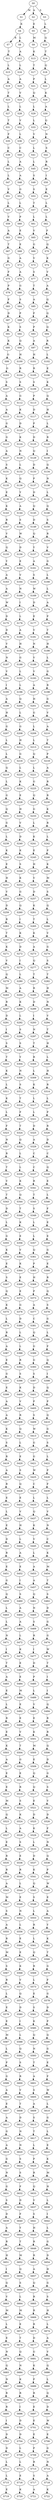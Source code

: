 strict digraph  {
	S0 -> S1 [ label = M ];
	S0 -> S2 [ label = A ];
	S0 -> S3 [ label = S ];
	S1 -> S4 [ label = K ];
	S2 -> S5 [ label = E ];
	S3 -> S6 [ label = L ];
	S4 -> S7 [ label = R ];
	S4 -> S8 [ label = L ];
	S5 -> S9 [ label = M ];
	S6 -> S10 [ label = Q ];
	S7 -> S11 [ label = T ];
	S8 -> S12 [ label = A ];
	S9 -> S13 [ label = K ];
	S10 -> S14 [ label = T ];
	S11 -> S15 [ label = L ];
	S12 -> S16 [ label = L ];
	S13 -> S17 [ label = T ];
	S14 -> S18 [ label = Q ];
	S15 -> S19 [ label = A ];
	S16 -> S20 [ label = A ];
	S17 -> S21 [ label = P ];
	S18 -> S22 [ label = L ];
	S19 -> S23 [ label = T ];
	S20 -> S24 [ label = V ];
	S21 -> S25 [ label = Q ];
	S22 -> S26 [ label = K ];
	S23 -> S27 [ label = L ];
	S24 -> S28 [ label = L ];
	S25 -> S29 [ label = L ];
	S26 -> S30 [ label = A ];
	S27 -> S31 [ label = T ];
	S28 -> S32 [ label = V ];
	S29 -> S33 [ label = L ];
	S30 -> S34 [ label = Q ];
	S31 -> S35 [ label = F ];
	S32 -> S36 [ label = L ];
	S33 -> S37 [ label = V ];
	S34 -> S38 [ label = N ];
	S35 -> S39 [ label = C ];
	S36 -> S40 [ label = C ];
	S37 -> S41 [ label = L ];
	S38 -> S42 [ label = S ];
	S39 -> S43 [ label = L ];
	S40 -> S44 [ label = A ];
	S41 -> S45 [ label = L ];
	S42 -> S46 [ label = R ];
	S43 -> S47 [ label = L ];
	S44 -> S48 [ label = A ];
	S45 -> S49 [ label = S ];
	S46 -> S50 [ label = I ];
	S47 -> S51 [ label = V ];
	S48 -> S52 [ label = G ];
	S49 -> S53 [ label = S ];
	S50 -> S54 [ label = E ];
	S51 -> S55 [ label = L ];
	S52 -> S56 [ label = L ];
	S53 -> S57 [ label = T ];
	S54 -> S58 [ label = L ];
	S55 -> S59 [ label = V ];
	S56 -> S60 [ label = P ];
	S57 -> S61 [ label = L ];
	S58 -> S62 [ label = L ];
	S59 -> S63 [ label = A ];
	S60 -> S64 [ label = E ];
	S61 -> S65 [ label = V ];
	S62 -> S66 [ label = F ];
	S63 -> S67 [ label = T ];
	S64 -> S68 [ label = E ];
	S65 -> S69 [ label = G ];
	S66 -> S70 [ label = Q ];
	S67 -> S71 [ label = G ];
	S68 -> S72 [ label = A ];
	S69 -> S73 [ label = V ];
	S70 -> S74 [ label = K ];
	S71 -> S75 [ label = F ];
	S72 -> S76 [ label = A ];
	S73 -> S77 [ label = S ];
	S74 -> S78 [ label = V ];
	S75 -> S79 [ label = P ];
	S76 -> S80 [ label = G ];
	S77 -> S81 [ label = T ];
	S78 -> S82 [ label = A ];
	S79 -> S83 [ label = F ];
	S80 -> S84 [ label = S ];
	S81 -> S85 [ label = A ];
	S82 -> S86 [ label = Q ];
	S83 -> S87 [ label = D ];
	S84 -> S88 [ label = P ];
	S85 -> S89 [ label = F ];
	S86 -> S90 [ label = Q ];
	S87 -> S91 [ label = K ];
	S88 -> S92 [ label = S ];
	S89 -> S93 [ label = P ];
	S90 -> S94 [ label = Q ];
	S91 -> S95 [ label = K ];
	S92 -> S96 [ label = Q ];
	S93 -> S97 [ label = A ];
	S94 -> S98 [ label = R ];
	S95 -> S99 [ label = G ];
	S96 -> S100 [ label = H ];
	S97 -> S101 [ label = H ];
	S98 -> S102 [ label = L ];
	S99 -> S103 [ label = G ];
	S100 -> S104 [ label = R ];
	S101 -> S105 [ label = R ];
	S102 -> S106 [ label = E ];
	S103 -> S107 [ label = S ];
	S104 -> S108 [ label = S ];
	S105 -> S109 [ label = S ];
	S106 -> S110 [ label = K ];
	S107 -> S111 [ label = A ];
	S108 -> S112 [ label = G ];
	S109 -> S113 [ label = P ];
	S110 -> S114 [ label = Q ];
	S111 -> S115 [ label = A ];
	S112 -> S116 [ label = K ];
	S113 -> S117 [ label = D ];
	S114 -> S118 [ label = H ];
	S115 -> S119 [ label = G ];
	S116 -> S120 [ label = D ];
	S117 -> S121 [ label = P ];
	S118 -> S122 [ label = L ];
	S119 -> S123 [ label = G ];
	S120 -> S124 [ label = K ];
	S121 -> S125 [ label = D ];
	S122 -> S126 [ label = R ];
	S123 -> S127 [ label = A ];
	S124 -> S128 [ label = N ];
	S125 -> S129 [ label = Q ];
	S126 -> S130 [ label = I ];
	S127 -> S131 [ label = S ];
	S128 -> S132 [ label = L ];
	S129 -> S133 [ label = D ];
	S130 -> S134 [ label = Q ];
	S131 -> S135 [ label = K ];
	S132 -> S136 [ label = Q ];
	S133 -> S137 [ label = P ];
	S134 -> S138 [ label = N ];
	S135 -> S139 [ label = E ];
	S136 -> S140 [ label = Y ];
	S137 -> S141 [ label = D ];
	S138 -> S142 [ label = L ];
	S139 -> S143 [ label = K ];
	S140 -> S144 [ label = A ];
	S141 -> S145 [ label = Q ];
	S142 -> S146 [ label = Q ];
	S143 -> S147 [ label = R ];
	S144 -> S148 [ label = S ];
	S145 -> S149 [ label = D ];
	S146 -> S150 [ label = S ];
	S147 -> S151 [ label = V ];
	S148 -> S152 [ label = W ];
	S149 -> S153 [ label = Q ];
	S150 -> S154 [ label = R ];
	S151 -> S155 [ label = Q ];
	S152 -> S156 [ label = D ];
	S153 -> S157 [ label = Y ];
	S154 -> S158 [ label = V ];
	S155 -> S159 [ label = Y ];
	S156 -> S160 [ label = E ];
	S157 -> S161 [ label = A ];
	S158 -> S162 [ label = G ];
	S159 -> S163 [ label = A ];
	S160 -> S164 [ label = V ];
	S161 -> S165 [ label = S ];
	S162 -> S166 [ label = L ];
	S163 -> S167 [ label = A ];
	S164 -> S168 [ label = N ];
	S165 -> S169 [ label = W ];
	S166 -> S170 [ label = L ];
	S167 -> S171 [ label = W ];
	S168 -> S172 [ label = I ];
	S169 -> S173 [ label = D ];
	S170 -> S174 [ label = A ];
	S171 -> S175 [ label = D ];
	S172 -> S176 [ label = L ];
	S173 -> S177 [ label = E ];
	S174 -> S178 [ label = P ];
	S175 -> S179 [ label = D ];
	S176 -> S180 [ label = A ];
	S177 -> S181 [ label = V ];
	S178 -> S182 [ label = T ];
	S179 -> S183 [ label = V ];
	S180 -> S184 [ label = H ];
	S181 -> S185 [ label = N ];
	S182 -> S186 [ label = H ];
	S183 -> S187 [ label = N ];
	S184 -> S188 [ label = G ];
	S185 -> S189 [ label = V ];
	S186 -> S190 [ label = L ];
	S187 -> S191 [ label = V ];
	S188 -> S192 [ label = L ];
	S189 -> S193 [ label = V ];
	S190 -> S194 [ label = G ];
	S191 -> S195 [ label = I ];
	S192 -> S196 [ label = L ];
	S193 -> S197 [ label = A ];
	S194 -> S198 [ label = R ];
	S195 -> S199 [ label = A ];
	S196 -> S200 [ label = Q ];
	S197 -> S201 [ label = H ];
	S198 -> S202 [ label = G ];
	S199 -> S203 [ label = H ];
	S200 -> S204 [ label = L ];
	S201 -> S205 [ label = G ];
	S202 -> S206 [ label = V ];
	S203 -> S207 [ label = G ];
	S204 -> S208 [ label = G ];
	S205 -> S209 [ label = L ];
	S206 -> S210 [ label = A ];
	S207 -> S211 [ label = L ];
	S208 -> S212 [ label = H ];
	S209 -> S213 [ label = L ];
	S210 -> S214 [ label = T ];
	S211 -> S215 [ label = L ];
	S212 -> S216 [ label = G ];
	S213 -> S217 [ label = Q ];
	S214 -> S218 [ label = P ];
	S215 -> S219 [ label = Q ];
	S216 -> S220 [ label = L ];
	S217 -> S221 [ label = L ];
	S218 -> S222 [ label = A ];
	S219 -> S223 [ label = L ];
	S220 -> S224 [ label = K ];
	S221 -> S225 [ label = G ];
	S222 -> S226 [ label = R ];
	S223 -> S227 [ label = G ];
	S224 -> S228 [ label = E ];
	S225 -> S229 [ label = Q ];
	S226 -> S230 [ label = R ];
	S227 -> S231 [ label = Q ];
	S228 -> S232 [ label = H ];
	S229 -> S233 [ label = G ];
	S230 -> S234 [ label = K ];
	S231 -> S235 [ label = G ];
	S232 -> S236 [ label = V ];
	S233 -> S237 [ label = L ];
	S234 -> S238 [ label = R ];
	S235 -> S239 [ label = L ];
	S236 -> S240 [ label = D ];
	S237 -> S241 [ label = K ];
	S238 -> S242 [ label = L ];
	S239 -> S243 [ label = K ];
	S240 -> S244 [ label = K ];
	S241 -> S245 [ label = E ];
	S242 -> S246 [ label = P ];
	S243 -> S247 [ label = E ];
	S244 -> S248 [ label = S ];
	S245 -> S249 [ label = H ];
	S246 -> S250 [ label = K ];
	S247 -> S251 [ label = H ];
	S248 -> S252 [ label = K ];
	S249 -> S253 [ label = V ];
	S250 -> S254 [ label = M ];
	S251 -> S255 [ label = V ];
	S252 -> S256 [ label = G ];
	S253 -> S257 [ label = D ];
	S254 -> S258 [ label = S ];
	S255 -> S259 [ label = D ];
	S256 -> S260 [ label = Q ];
	S257 -> S261 [ label = K ];
	S258 -> S262 [ label = Q ];
	S259 -> S263 [ label = R ];
	S260 -> S264 [ label = I ];
	S261 -> S265 [ label = T ];
	S262 -> S266 [ label = L ];
	S263 -> S267 [ label = T ];
	S264 -> S268 [ label = K ];
	S265 -> S269 [ label = K ];
	S266 -> S270 [ label = V ];
	S267 -> S271 [ label = K ];
	S268 -> S272 [ label = D ];
	S269 -> S273 [ label = A ];
	S270 -> S274 [ label = G ];
	S271 -> S275 [ label = V ];
	S272 -> S276 [ label = I ];
	S273 -> S277 [ label = Q ];
	S274 -> S278 [ label = S ];
	S275 -> S279 [ label = Q ];
	S276 -> S280 [ label = L ];
	S277 -> S281 [ label = T ];
	S278 -> S282 [ label = T ];
	S279 -> S283 [ label = M ];
	S280 -> S284 [ label = A ];
	S281 -> S285 [ label = R ];
	S282 -> S286 [ label = H ];
	S283 -> S287 [ label = R ];
	S284 -> S288 [ label = K ];
	S285 -> S289 [ label = D ];
	S286 -> S290 [ label = N ];
	S287 -> S291 [ label = D ];
	S288 -> S292 [ label = L ];
	S289 -> S293 [ label = I ];
	S290 -> S294 [ label = V ];
	S291 -> S295 [ label = I ];
	S292 -> S296 [ label = S ];
	S293 -> S297 [ label = N ];
	S294 -> S298 [ label = T ];
	S295 -> S299 [ label = S ];
	S296 -> S300 [ label = S ];
	S297 -> S301 [ label = T ];
	S298 -> S302 [ label = H ];
	S299 -> S303 [ label = T ];
	S300 -> S304 [ label = Y ];
	S301 -> S305 [ label = R ];
	S302 -> S306 [ label = L ];
	S303 -> S307 [ label = K ];
	S304 -> S308 [ label = N ];
	S305 -> S309 [ label = L ];
	S306 -> S310 [ label = H ];
	S307 -> S311 [ label = L ];
	S308 -> S312 [ label = S ];
	S309 -> S313 [ label = K ];
	S310 -> S314 [ label = R ];
	S311 -> S315 [ label = K ];
	S312 -> S316 [ label = T ];
	S313 -> S317 [ label = L ];
	S314 -> S318 [ label = L ];
	S315 -> S319 [ label = L ];
	S316 -> S320 [ label = F ];
	S317 -> S321 [ label = L ];
	S318 -> S322 [ label = P ];
	S319 -> S323 [ label = F ];
	S320 -> S324 [ label = T ];
	S321 -> S325 [ label = D ];
	S322 -> S326 [ label = R ];
	S323 -> S327 [ label = N ];
	S324 -> S328 [ label = Q ];
	S325 -> S329 [ label = A ];
	S326 -> S330 [ label = D ];
	S327 -> S331 [ label = R ];
	S328 -> S332 [ label = L ];
	S329 -> S333 [ label = C ];
	S330 -> S334 [ label = C ];
	S331 -> S335 [ label = T ];
	S332 -> S336 [ label = L ];
	S333 -> S337 [ label = C ];
	S334 -> S338 [ label = Q ];
	S335 -> S339 [ label = V ];
	S336 -> S340 [ label = K ];
	S337 -> S341 [ label = R ];
	S338 -> S342 [ label = E ];
	S339 -> S343 [ label = T ];
	S340 -> S344 [ label = Q ];
	S341 -> S345 [ label = T ];
	S342 -> S346 [ label = L ];
	S343 -> S347 [ label = D ];
	S344 -> S348 [ label = T ];
	S345 -> S349 [ label = S ];
	S346 -> S350 [ label = F ];
	S347 -> S351 [ label = L ];
	S348 -> S352 [ label = K ];
	S349 -> S353 [ label = L ];
	S350 -> S354 [ label = E ];
	S351 -> S355 [ label = G ];
	S352 -> S356 [ label = E ];
	S353 -> S357 [ label = L ];
	S354 -> S358 [ label = E ];
	S355 -> S359 [ label = K ];
	S356 -> S360 [ label = V ];
	S357 -> S361 [ label = Q ];
	S358 -> S362 [ label = G ];
	S359 -> S363 [ label = E ];
	S360 -> S364 [ label = K ];
	S361 -> S365 [ label = P ];
	S362 -> S366 [ label = E ];
	S363 -> S367 [ label = S ];
	S364 -> S368 [ label = E ];
	S365 -> S369 [ label = H ];
	S366 -> S370 [ label = R ];
	S367 -> S371 [ label = Q ];
	S368 -> S372 [ label = E ];
	S369 -> S373 [ label = P ];
	S370 -> S374 [ label = Q ];
	S371 -> S375 [ label = K ];
	S372 -> S376 [ label = G ];
	S373 -> S377 [ label = A ];
	S374 -> S378 [ label = S ];
	S375 -> S379 [ label = L ];
	S376 -> S380 [ label = D ];
	S377 -> S381 [ label = C ];
	S378 -> S382 [ label = G ];
	S379 -> S383 [ label = R ];
	S380 -> S384 [ label = L ];
	S381 -> S385 [ label = Q ];
	S382 -> S386 [ label = L ];
	S383 -> S387 [ label = A ];
	S384 -> S388 [ label = L ];
	S385 -> S389 [ label = G ];
	S386 -> S390 [ label = F ];
	S387 -> S391 [ label = E ];
	S388 -> S392 [ label = R ];
	S389 -> S393 [ label = G ];
	S390 -> S394 [ label = Q ];
	S391 -> S395 [ label = G ];
	S392 -> S396 [ label = S ];
	S393 -> S397 [ label = S ];
	S394 -> S398 [ label = I ];
	S395 -> S399 [ label = E ];
	S396 -> S400 [ label = K ];
	S397 -> S401 [ label = D ];
	S398 -> S402 [ label = Q ];
	S399 -> S403 [ label = A ];
	S400 -> S404 [ label = V ];
	S401 -> S405 [ label = P ];
	S402 -> S406 [ label = P ];
	S403 -> S407 [ label = A ];
	S404 -> S408 [ label = R ];
	S405 -> S409 [ label = S ];
	S406 -> S410 [ label = Q ];
	S407 -> S411 [ label = K ];
	S408 -> S412 [ label = Q ];
	S409 -> S413 [ label = W ];
	S410 -> S414 [ label = G ];
	S411 -> S415 [ label = S ];
	S412 -> S416 [ label = L ];
	S413 -> S417 [ label = G ];
	S414 -> S418 [ label = S ];
	S415 -> S419 [ label = R ];
	S416 -> S420 [ label = E ];
	S417 -> S421 [ label = G ];
	S418 -> S422 [ label = L ];
	S419 -> S423 [ label = A ];
	S420 -> S424 [ label = S ];
	S421 -> S425 [ label = W ];
	S422 -> S426 [ label = P ];
	S423 -> S427 [ label = R ];
	S424 -> S428 [ label = Q ];
	S425 -> S429 [ label = C ];
	S426 -> S430 [ label = F ];
	S427 -> S431 [ label = E ];
	S428 -> S432 [ label = E ];
	S429 -> S433 [ label = L ];
	S430 -> S434 [ label = L ];
	S431 -> S435 [ label = L ];
	S432 -> S436 [ label = V ];
	S433 -> S437 [ label = Q ];
	S434 -> S438 [ label = V ];
	S435 -> S439 [ label = E ];
	S436 -> S440 [ label = H ];
	S437 -> S441 [ label = K ];
	S438 -> S442 [ label = N ];
	S439 -> S443 [ label = D ];
	S440 -> S444 [ label = L ];
	S441 -> S445 [ label = V ];
	S442 -> S446 [ label = C ];
	S443 -> S447 [ label = R ];
	S444 -> S448 [ label = A ];
	S445 -> S449 [ label = L ];
	S446 -> S450 [ label = K ];
	S447 -> S451 [ label = E ];
	S448 -> S452 [ label = E ];
	S449 -> S453 [ label = A ];
	S450 -> S454 [ label = M ];
	S451 -> S455 [ label = G ];
	S452 -> S456 [ label = I ];
	S453 -> S457 [ label = A ];
	S454 -> S458 [ label = T ];
	S455 -> S459 [ label = Q ];
	S456 -> S460 [ label = S ];
	S457 -> S461 [ label = Q ];
	S458 -> S462 [ label = S ];
	S459 -> S463 [ label = L ];
	S460 -> S464 [ label = A ];
	S461 -> S465 [ label = N ];
	S462 -> S466 [ label = D ];
	S463 -> S467 [ label = L ];
	S464 -> S468 [ label = A ];
	S465 -> S469 [ label = S ];
	S466 -> S470 [ label = G ];
	S467 -> S471 [ label = N ];
	S468 -> S472 [ label = L ];
	S469 -> S473 [ label = R ];
	S470 -> S474 [ label = G ];
	S471 -> S475 [ label = I ];
	S472 -> S476 [ label = K ];
	S473 -> S477 [ label = I ];
	S474 -> S478 [ label = W ];
	S475 -> S479 [ label = T ];
	S476 -> S480 [ label = E ];
	S477 -> S481 [ label = D ];
	S478 -> S482 [ label = T ];
	S479 -> S483 [ label = A ];
	S480 -> S484 [ label = E ];
	S481 -> S485 [ label = P ];
	S482 -> S486 [ label = I ];
	S483 -> S487 [ label = E ];
	S484 -> S488 [ label = M ];
	S485 -> S489 [ label = L ];
	S486 -> S490 [ label = I ];
	S487 -> S491 [ label = L ];
	S488 -> S492 [ label = E ];
	S489 -> S493 [ label = V ];
	S490 -> S494 [ label = Q ];
	S491 -> S495 [ label = R ];
	S492 -> S496 [ label = E ];
	S493 -> S497 [ label = E ];
	S494 -> S498 [ label = R ];
	S495 -> S499 [ label = E ];
	S496 -> S500 [ label = V ];
	S497 -> S501 [ label = K ];
	S498 -> S502 [ label = R ];
	S499 -> S503 [ label = K ];
	S500 -> S504 [ label = T ];
	S501 -> S505 [ label = M ];
	S502 -> S506 [ label = Q ];
	S503 -> S507 [ label = A ];
	S504 -> S508 [ label = G ];
	S505 -> S509 [ label = E ];
	S506 -> S510 [ label = D ];
	S507 -> S511 [ label = E ];
	S508 -> S512 [ label = E ];
	S509 -> S513 [ label = Q ];
	S510 -> S514 [ label = G ];
	S511 -> S515 [ label = E ];
	S512 -> S516 [ label = R ];
	S513 -> S517 [ label = Q ];
	S514 -> S518 [ label = S ];
	S515 -> S519 [ label = M ];
	S516 -> S520 [ label = S ];
	S517 -> S521 [ label = E ];
	S518 -> S522 [ label = V ];
	S519 -> S523 [ label = Q ];
	S520 -> S524 [ label = K ];
	S521 -> S525 [ label = D ];
	S522 -> S526 [ label = D ];
	S523 -> S527 [ label = L ];
	S524 -> S528 [ label = A ];
	S525 -> S529 [ label = K ];
	S526 -> S530 [ label = F ];
	S527 -> S531 [ label = E ];
	S528 -> S532 [ label = S ];
	S529 -> S533 [ label = L ];
	S530 -> S534 [ label = N ];
	S531 -> S535 [ label = R ];
	S532 -> S536 [ label = E ];
	S533 -> S537 [ label = D ];
	S534 -> S538 [ label = Q ];
	S535 -> S539 [ label = R ];
	S536 -> S540 [ label = R ];
	S537 -> S541 [ label = K ];
	S538 -> S542 [ label = P ];
	S539 -> S543 [ label = A ];
	S540 -> S544 [ label = L ];
	S541 -> S545 [ label = Q ];
	S542 -> S546 [ label = W ];
	S543 -> S547 [ label = M ];
	S544 -> S548 [ label = E ];
	S545 -> S549 [ label = S ];
	S546 -> S550 [ label = E ];
	S547 -> S551 [ label = S ];
	S548 -> S552 [ label = N ];
	S549 -> S553 [ label = L ];
	S550 -> S554 [ label = A ];
	S551 -> S555 [ label = A ];
	S552 -> S556 [ label = L ];
	S553 -> S557 [ label = R ];
	S554 -> S558 [ label = Y ];
	S555 -> S559 [ label = R ];
	S556 -> S560 [ label = E ];
	S557 -> S561 [ label = L ];
	S558 -> S562 [ label = K ];
	S559 -> S563 [ label = M ];
	S560 -> S564 [ label = E ];
	S561 -> S565 [ label = Q ];
	S562 -> S566 [ label = T ];
	S563 -> S567 [ label = S ];
	S564 -> S568 [ label = K ];
	S565 -> S569 [ label = R ];
	S566 -> S570 [ label = G ];
	S567 -> S571 [ label = R ];
	S568 -> S572 [ label = V ];
	S569 -> S573 [ label = L ];
	S570 -> S574 [ label = F ];
	S571 -> S575 [ label = L ];
	S572 -> S576 [ label = Q ];
	S573 -> S577 [ label = E ];
	S574 -> S578 [ label = G ];
	S575 -> S579 [ label = E ];
	S576 -> S580 [ label = D ];
	S577 -> S581 [ label = S ];
	S578 -> S582 [ label = D ];
	S579 -> S583 [ label = E ];
	S580 -> S584 [ label = I ];
	S581 -> S585 [ label = K ];
	S582 -> S586 [ label = P ];
	S583 -> S587 [ label = M ];
	S584 -> S588 [ label = L ];
	S585 -> S589 [ label = Q ];
	S586 -> S590 [ label = Q ];
	S587 -> S591 [ label = L ];
	S588 -> S592 [ label = Q ];
	S589 -> S593 [ label = N ];
	S590 -> S594 [ label = G ];
	S591 -> S595 [ label = P ];
	S592 -> S596 [ label = S ];
	S593 -> S597 [ label = T ];
	S594 -> S598 [ label = E ];
	S595 -> S599 [ label = G ];
	S596 -> S600 [ label = R ];
	S597 -> S601 [ label = A ];
	S598 -> S602 [ label = F ];
	S599 -> S603 [ label = A ];
	S600 -> S604 [ label = V ];
	S601 -> S605 [ label = S ];
	S602 -> S606 [ label = W ];
	S603 -> S607 [ label = E ];
	S604 -> S608 [ label = T ];
	S605 -> S609 [ label = A ];
	S606 -> S610 [ label = L ];
	S607 -> S611 [ label = A ];
	S608 -> S612 [ label = D ];
	S609 -> S613 [ label = S ];
	S610 -> S614 [ label = G ];
	S611 -> S615 [ label = G ];
	S612 -> S616 [ label = N ];
	S613 -> S617 [ label = T ];
	S614 -> S618 [ label = L ];
	S615 -> S619 [ label = A ];
	S616 -> S620 [ label = N ];
	S617 -> S621 [ label = L ];
	S618 -> S622 [ label = E ];
	S619 -> S623 [ label = G ];
	S620 -> S624 [ label = S ];
	S621 -> S625 [ label = P ];
	S622 -> S626 [ label = K ];
	S623 -> S627 [ label = N ];
	S624 -> S628 [ label = S ];
	S625 -> S629 [ label = R ];
	S626 -> S630 [ label = M ];
	S627 -> S631 [ label = G ];
	S628 -> S632 [ label = F ];
	S629 -> S633 [ label = Q ];
	S630 -> S634 [ label = H ];
	S631 -> S635 [ label = S ];
	S632 -> S636 [ label = D ];
	S633 -> S637 [ label = V ];
	S634 -> S638 [ label = L ];
	S635 -> S639 [ label = D ];
	S636 -> S640 [ label = F ];
	S637 -> S641 [ label = S ];
	S638 -> S642 [ label = I ];
	S639 -> S643 [ label = A ];
	S640 -> S644 [ label = Y ];
	S641 -> S645 [ label = H ];
	S642 -> S646 [ label = L ];
	S643 -> S647 [ label = R ];
	S644 -> S648 [ label = T ];
	S645 -> S649 [ label = R ];
	S646 -> S650 [ label = G ];
	S647 -> S651 [ label = H ];
	S648 -> S652 [ label = M ];
	S649 -> S653 [ label = R ];
	S650 -> S654 [ label = D ];
	S651 -> S655 [ label = I ];
	S652 -> S656 [ label = Q ];
	S653 -> S657 [ label = A ];
	S654 -> S658 [ label = H ];
	S655 -> S659 [ label = Q ];
	S656 -> S660 [ label = S ];
	S657 -> S661 [ label = Q ];
	S658 -> S662 [ label = G ];
	S659 -> S663 [ label = V ];
	S660 -> S664 [ label = L ];
	S661 -> S665 [ label = R ];
	S662 -> S666 [ label = S ];
	S663 -> S667 [ label = M ];
	S664 -> S668 [ label = M ];
	S665 -> S669 [ label = R ];
	S666 -> S670 [ label = H ];
	S667 -> S671 [ label = L ];
	S668 -> S672 [ label = E ];
	S669 -> S673 [ label = R ];
	S670 -> S674 [ label = L ];
	S671 -> S675 [ label = E ];
	S672 -> S676 [ label = T ];
	S673 -> S677 [ label = D ];
	S674 -> S678 [ label = A ];
	S675 -> S679 [ label = N ];
	S676 -> S680 [ label = Q ];
	S677 -> S681 [ label = G ];
	S678 -> S682 [ label = V ];
	S679 -> S683 [ label = Q ];
	S680 -> S684 [ label = N ];
	S681 -> S685 [ label = K ];
	S682 -> S686 [ label = Q ];
	S683 -> S687 [ label = N ];
	S684 -> S688 [ label = K ];
	S685 -> S689 [ label = P ];
	S686 -> S690 [ label = L ];
	S687 -> S691 [ label = R ];
	S688 -> S692 [ label = R ];
	S689 -> S693 [ label = R ];
	S690 -> S694 [ label = Q ];
	S691 -> S695 [ label = R ];
	S692 -> S696 [ label = I ];
	S693 -> S697 [ label = E ];
	S694 -> S698 [ label = D ];
	S695 -> S699 [ label = I ];
	S696 -> S700 [ label = D ];
	S697 -> S701 [ label = E ];
	S698 -> S702 [ label = W ];
	S699 -> S703 [ label = D ];
	S700 -> S704 [ label = D ];
	S701 -> S705 [ label = E ];
	S702 -> S706 [ label = E ];
	S703 -> S707 [ label = D ];
	S704 -> S708 [ label = L ];
	S705 -> S709 [ label = P ];
	S706 -> S710 [ label = G ];
	S707 -> S711 [ label = L ];
	S708 -> S712 [ label = L ];
	S709 -> S713 [ label = R ];
	S710 -> S714 [ label = N ];
	S711 -> S715 [ label = L ];
	S712 -> S716 [ label = E ];
	S713 -> S717 [ label = S ];
	S714 -> S718 [ label = A ];
	S715 -> S719 [ label = E ];
	S716 -> S720 [ label = K ];
	S717 -> S721 [ label = A ];
	S718 -> S722 [ label = K ];
}
